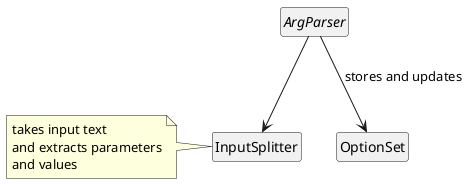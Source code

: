 @startuml

interface ArgParser
class InputSplitter

ArgParser --> InputSplitter
ArgParser --> OptionSet : "stores and updates"

note left of InputSplitter
takes input text
and extracts parameters
and values
end note


hide circles
hide members

@enduml